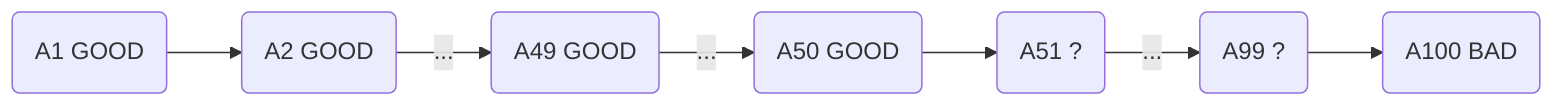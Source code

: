 graph LR
	A1(A1 GOOD)-->A2(A2 GOOD)
	A2-- ... -->A49(A49 GOOD)
	A49-- ... -->A50(A50 GOOD)
	A50-->A51(A51 ?)
	A51-- ... -->A99(A99 ?)
	A99-->A100(A100 BAD)